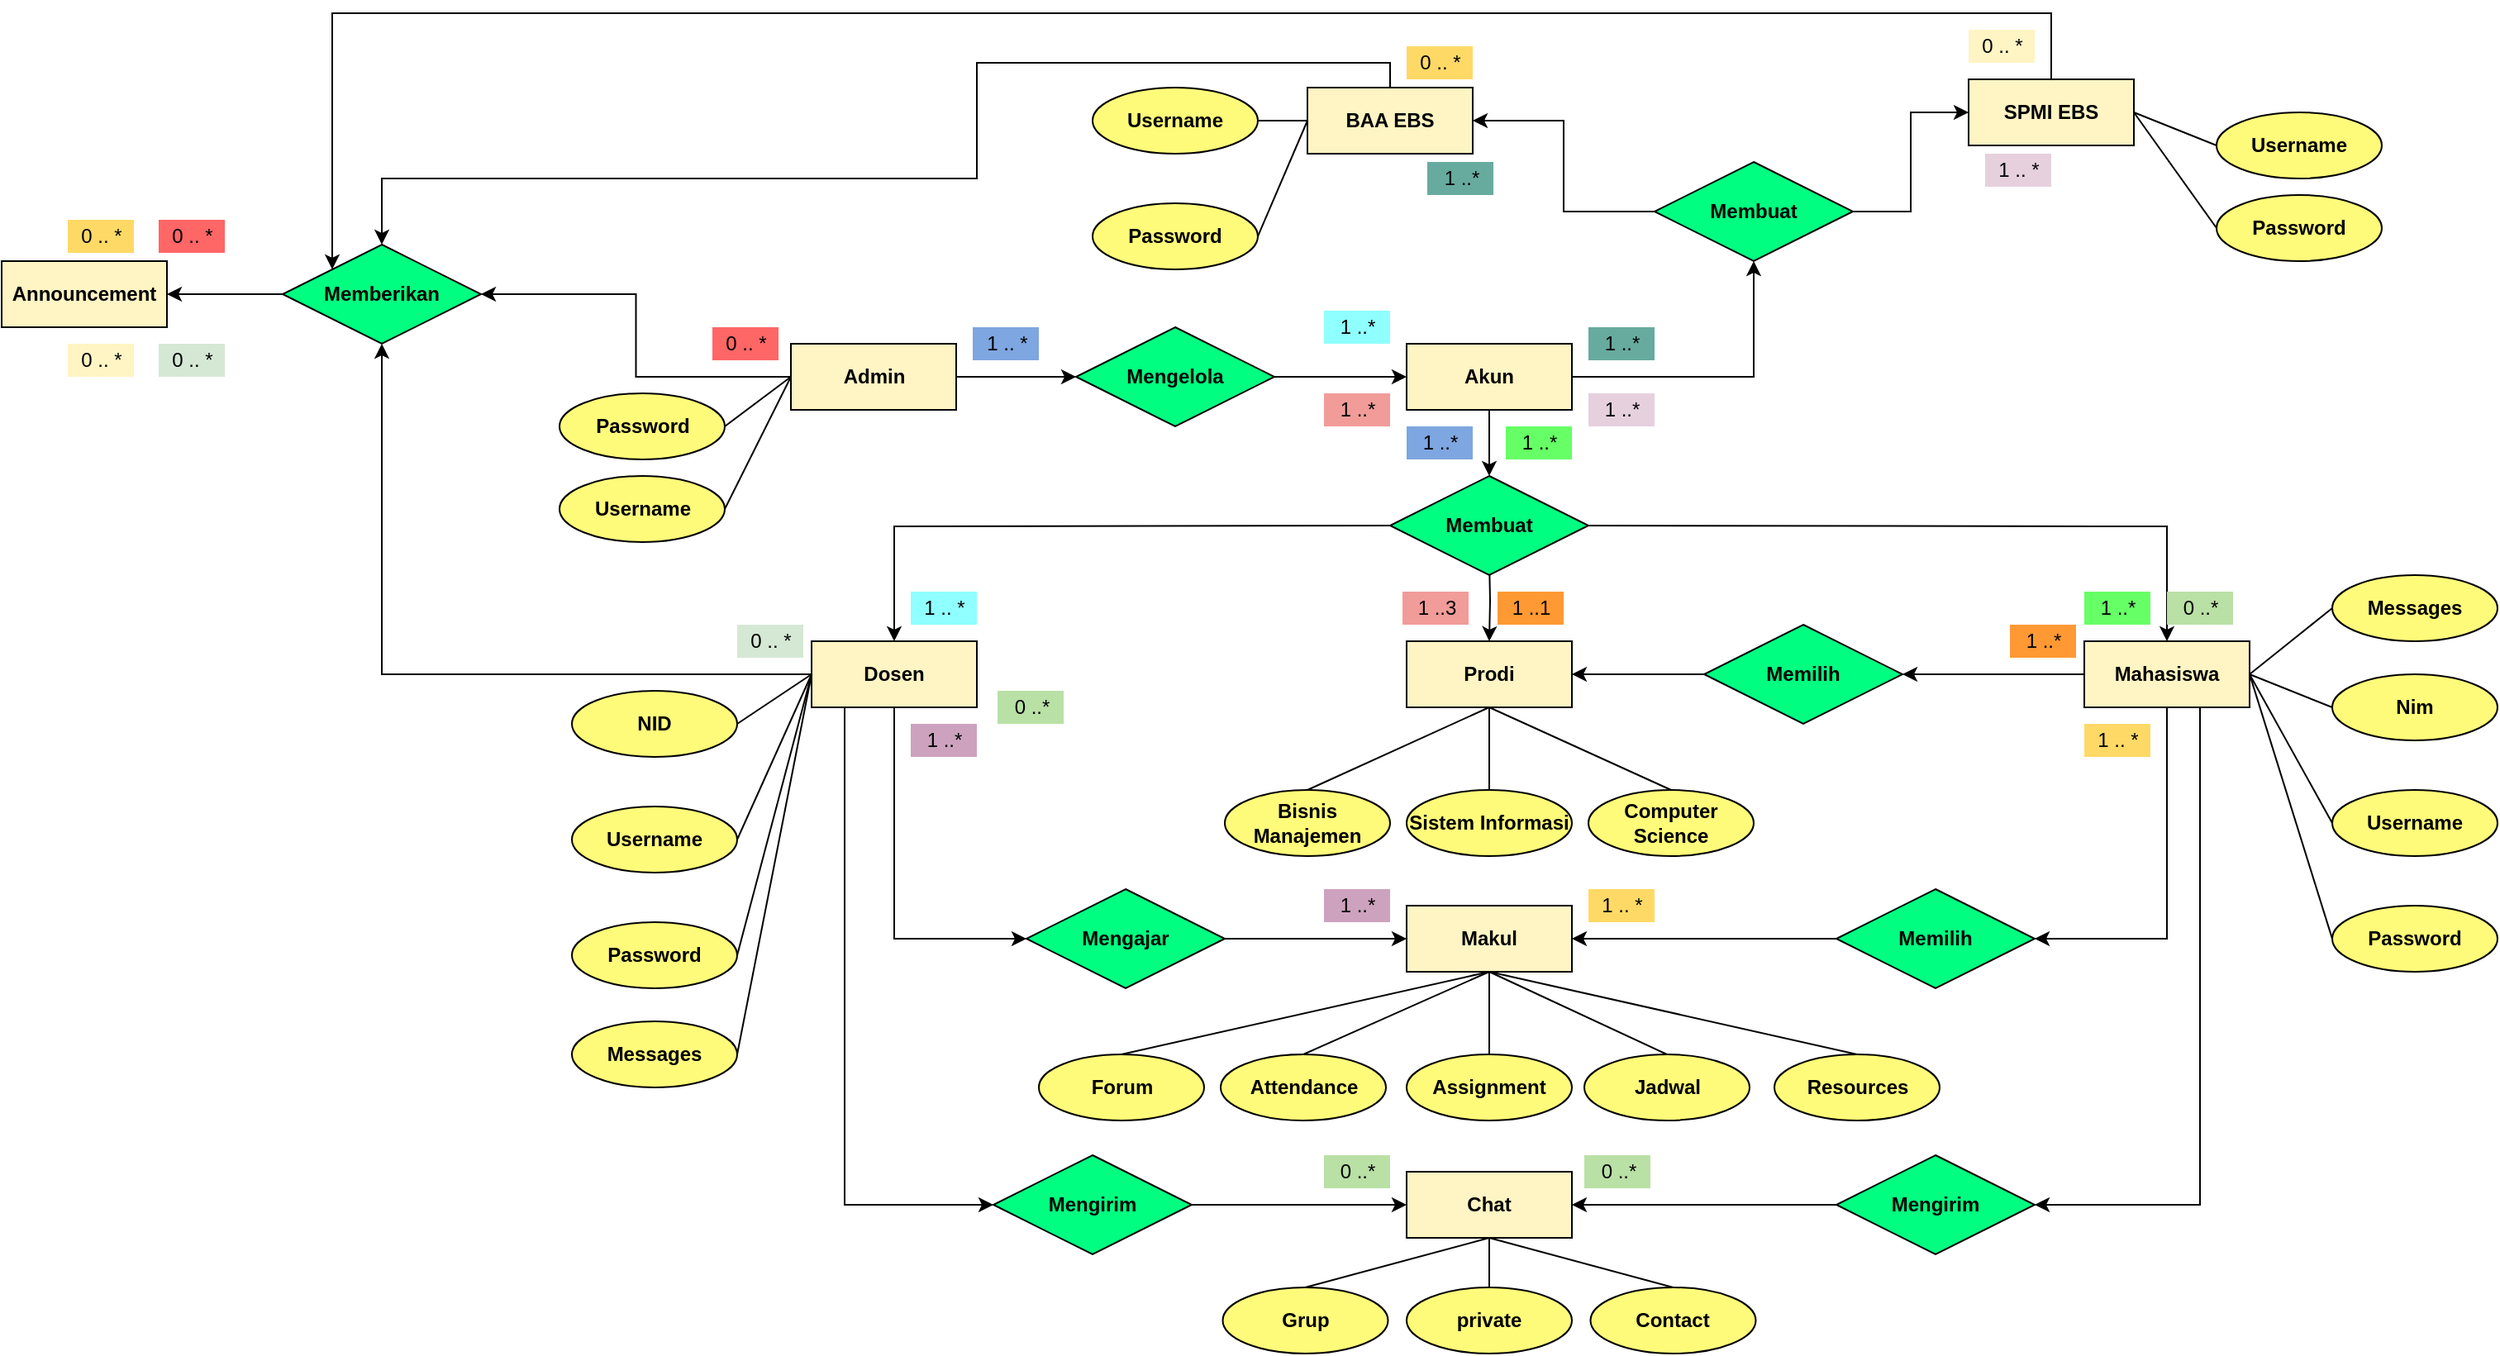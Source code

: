 <mxfile version="14.4.6" type="github">
  <diagram id="_UeT4WOGDypy5cC7ZMxa" name="Page-1">
    <mxGraphModel dx="2501" dy="1837" grid="1" gridSize="10" guides="1" tooltips="1" connect="1" arrows="1" fold="1" page="1" pageScale="1" pageWidth="850" pageHeight="1100" math="0" shadow="0">
      <root>
        <mxCell id="0" />
        <mxCell id="1" parent="0" />
        <mxCell id="3qCYc2ClhlNUeKQf3uaD-1" value="Bisnis Manajemen" style="ellipse;whiteSpace=wrap;html=1;align=center;fontStyle=1;fillColor=#FFFB7A;" parent="1" vertex="1">
          <mxGeometry x="180" y="260" width="100" height="40" as="geometry" />
        </mxCell>
        <mxCell id="3qCYc2ClhlNUeKQf3uaD-2" value="Sistem Informasi" style="ellipse;whiteSpace=wrap;html=1;align=center;fontStyle=1;fillColor=#FFFB7A;" parent="1" vertex="1">
          <mxGeometry x="290" y="260" width="100" height="40" as="geometry" />
        </mxCell>
        <mxCell id="3qCYc2ClhlNUeKQf3uaD-3" value="Computer Science" style="ellipse;whiteSpace=wrap;html=1;align=center;fontStyle=1;fillColor=#FFFB7A;" parent="1" vertex="1">
          <mxGeometry x="400" y="260" width="100" height="40" as="geometry" />
        </mxCell>
        <mxCell id="3qCYc2ClhlNUeKQf3uaD-4" value="Prodi" style="whiteSpace=wrap;html=1;align=center;fontStyle=1;fillColor=#FFF4C3;" parent="1" vertex="1">
          <mxGeometry x="290" y="170" width="100" height="40" as="geometry" />
        </mxCell>
        <mxCell id="3qCYc2ClhlNUeKQf3uaD-8" style="edgeStyle=orthogonalEdgeStyle;rounded=0;orthogonalLoop=1;jettySize=auto;html=1;fontStyle=1" parent="1" source="3qCYc2ClhlNUeKQf3uaD-5" target="3qCYc2ClhlNUeKQf3uaD-9" edge="1">
          <mxGeometry relative="1" as="geometry">
            <mxPoint x="60" y="360" as="targetPoint" />
            <Array as="points">
              <mxPoint x="-20" y="350" />
            </Array>
          </mxGeometry>
        </mxCell>
        <mxCell id="zyws-jxNzfLWqwZfDbNh-69" style="edgeStyle=orthogonalEdgeStyle;rounded=0;orthogonalLoop=1;jettySize=auto;html=1;" edge="1" parent="1" source="3qCYc2ClhlNUeKQf3uaD-5" target="zyws-jxNzfLWqwZfDbNh-68">
          <mxGeometry relative="1" as="geometry" />
        </mxCell>
        <mxCell id="3qCYc2ClhlNUeKQf3uaD-5" value="Dosen" style="whiteSpace=wrap;html=1;align=center;fontStyle=1;fillColor=#FFF4C3;" parent="1" vertex="1">
          <mxGeometry x="-70" y="170" width="100" height="40" as="geometry" />
        </mxCell>
        <mxCell id="3qCYc2ClhlNUeKQf3uaD-11" style="edgeStyle=orthogonalEdgeStyle;rounded=0;orthogonalLoop=1;jettySize=auto;html=1;entryX=1;entryY=0.5;entryDx=0;entryDy=0;fontStyle=1" parent="1" source="3qCYc2ClhlNUeKQf3uaD-12" target="3qCYc2ClhlNUeKQf3uaD-7" edge="1">
          <mxGeometry relative="1" as="geometry">
            <Array as="points" />
          </mxGeometry>
        </mxCell>
        <mxCell id="3qCYc2ClhlNUeKQf3uaD-29" style="edgeStyle=orthogonalEdgeStyle;rounded=0;orthogonalLoop=1;jettySize=auto;html=1;entryX=1;entryY=0.5;entryDx=0;entryDy=0;fontStyle=1" parent="1" source="3qCYc2ClhlNUeKQf3uaD-6" target="3qCYc2ClhlNUeKQf3uaD-30" edge="1">
          <mxGeometry relative="1" as="geometry">
            <mxPoint x="600" y="210" as="targetPoint" />
          </mxGeometry>
        </mxCell>
        <mxCell id="zyws-jxNzfLWqwZfDbNh-106" style="edgeStyle=orthogonalEdgeStyle;rounded=0;orthogonalLoop=1;jettySize=auto;html=1;entryX=1;entryY=0.5;entryDx=0;entryDy=0;" edge="1" parent="1" source="zyws-jxNzfLWqwZfDbNh-109" target="zyws-jxNzfLWqwZfDbNh-101">
          <mxGeometry relative="1" as="geometry">
            <Array as="points" />
          </mxGeometry>
        </mxCell>
        <mxCell id="3qCYc2ClhlNUeKQf3uaD-6" value="Mahasiswa" style="whiteSpace=wrap;html=1;align=center;fontStyle=1;fillColor=#FFF4C3;" parent="1" vertex="1">
          <mxGeometry x="700" y="170" width="100" height="40" as="geometry" />
        </mxCell>
        <mxCell id="3qCYc2ClhlNUeKQf3uaD-7" value="Makul" style="whiteSpace=wrap;html=1;align=center;fontStyle=1;fillColor=#FFF4C3;" parent="1" vertex="1">
          <mxGeometry x="290" y="330" width="100" height="40" as="geometry" />
        </mxCell>
        <mxCell id="3qCYc2ClhlNUeKQf3uaD-14" style="edgeStyle=orthogonalEdgeStyle;rounded=0;orthogonalLoop=1;jettySize=auto;html=1;fontStyle=1" parent="1" source="3qCYc2ClhlNUeKQf3uaD-9" target="3qCYc2ClhlNUeKQf3uaD-7" edge="1">
          <mxGeometry relative="1" as="geometry" />
        </mxCell>
        <mxCell id="3qCYc2ClhlNUeKQf3uaD-9" value="Mengajar" style="shape=rhombus;perimeter=rhombusPerimeter;whiteSpace=wrap;html=1;align=center;fontStyle=1;fillColor=#00FF80;" parent="1" vertex="1">
          <mxGeometry x="60" y="320" width="120" height="60" as="geometry" />
        </mxCell>
        <mxCell id="3qCYc2ClhlNUeKQf3uaD-12" value="Memilih" style="shape=rhombus;perimeter=rhombusPerimeter;whiteSpace=wrap;html=1;align=center;fontStyle=1;fillColor=#00FF80;" parent="1" vertex="1">
          <mxGeometry x="550" y="320" width="120" height="60" as="geometry" />
        </mxCell>
        <mxCell id="3qCYc2ClhlNUeKQf3uaD-13" style="edgeStyle=orthogonalEdgeStyle;rounded=0;orthogonalLoop=1;jettySize=auto;html=1;entryX=1;entryY=0.5;entryDx=0;entryDy=0;fontStyle=1" parent="1" source="3qCYc2ClhlNUeKQf3uaD-6" target="3qCYc2ClhlNUeKQf3uaD-12" edge="1">
          <mxGeometry relative="1" as="geometry">
            <mxPoint x="750" y="230" as="sourcePoint" />
            <mxPoint x="390" y="350" as="targetPoint" />
            <Array as="points">
              <mxPoint x="750" y="350" />
            </Array>
          </mxGeometry>
        </mxCell>
        <mxCell id="3qCYc2ClhlNUeKQf3uaD-16" value="Jadwal" style="ellipse;whiteSpace=wrap;html=1;align=center;fontStyle=1;fillColor=#FFFB7A;" parent="1" vertex="1">
          <mxGeometry x="397.5" y="420" width="100" height="40" as="geometry" />
        </mxCell>
        <mxCell id="3qCYc2ClhlNUeKQf3uaD-17" value="Attendance" style="ellipse;whiteSpace=wrap;html=1;align=center;fontStyle=1;fillColor=#FFFB7A;" parent="1" vertex="1">
          <mxGeometry x="177.5" y="420" width="100" height="40" as="geometry" />
        </mxCell>
        <mxCell id="3qCYc2ClhlNUeKQf3uaD-19" value="Assignment" style="ellipse;whiteSpace=wrap;html=1;align=center;fontStyle=1;fillColor=#FFFB7A;" parent="1" vertex="1">
          <mxGeometry x="290" y="420" width="100" height="40" as="geometry" />
        </mxCell>
        <mxCell id="3qCYc2ClhlNUeKQf3uaD-20" value="Forum" style="ellipse;whiteSpace=wrap;html=1;align=center;fontStyle=1;fillColor=#FFFB7A;" parent="1" vertex="1">
          <mxGeometry x="67.5" y="420" width="100" height="40" as="geometry" />
        </mxCell>
        <mxCell id="3qCYc2ClhlNUeKQf3uaD-22" value="" style="endArrow=none;html=1;rounded=0;entryX=0.5;entryY=0;entryDx=0;entryDy=0;exitX=0.5;exitY=1;exitDx=0;exitDy=0;fontStyle=1" parent="1" source="3qCYc2ClhlNUeKQf3uaD-7" target="3qCYc2ClhlNUeKQf3uaD-20" edge="1">
          <mxGeometry relative="1" as="geometry">
            <mxPoint x="330" y="330" as="sourcePoint" />
            <mxPoint x="490" y="330" as="targetPoint" />
          </mxGeometry>
        </mxCell>
        <mxCell id="3qCYc2ClhlNUeKQf3uaD-23" value="" style="endArrow=none;html=1;rounded=0;entryX=0.5;entryY=0;entryDx=0;entryDy=0;exitX=0.5;exitY=1;exitDx=0;exitDy=0;fontStyle=1" parent="1" source="3qCYc2ClhlNUeKQf3uaD-7" target="3qCYc2ClhlNUeKQf3uaD-17" edge="1">
          <mxGeometry relative="1" as="geometry">
            <mxPoint x="330" y="330" as="sourcePoint" />
            <mxPoint x="490" y="330" as="targetPoint" />
          </mxGeometry>
        </mxCell>
        <mxCell id="3qCYc2ClhlNUeKQf3uaD-24" value="" style="endArrow=none;html=1;rounded=0;entryX=0.5;entryY=0;entryDx=0;entryDy=0;exitX=0.5;exitY=1;exitDx=0;exitDy=0;fontStyle=1" parent="1" source="3qCYc2ClhlNUeKQf3uaD-7" target="3qCYc2ClhlNUeKQf3uaD-19" edge="1">
          <mxGeometry relative="1" as="geometry">
            <mxPoint x="330" y="330" as="sourcePoint" />
            <mxPoint x="490" y="330" as="targetPoint" />
          </mxGeometry>
        </mxCell>
        <mxCell id="3qCYc2ClhlNUeKQf3uaD-25" value="" style="endArrow=none;html=1;rounded=0;entryX=0.5;entryY=0;entryDx=0;entryDy=0;exitX=0.5;exitY=1;exitDx=0;exitDy=0;fontStyle=1" parent="1" source="3qCYc2ClhlNUeKQf3uaD-7" target="3qCYc2ClhlNUeKQf3uaD-16" edge="1">
          <mxGeometry relative="1" as="geometry">
            <mxPoint x="330" y="330" as="sourcePoint" />
            <mxPoint x="490" y="330" as="targetPoint" />
          </mxGeometry>
        </mxCell>
        <mxCell id="3qCYc2ClhlNUeKQf3uaD-26" value="" style="endArrow=none;html=1;rounded=0;exitX=0.5;exitY=1;exitDx=0;exitDy=0;entryX=0.5;entryY=0;entryDx=0;entryDy=0;fontStyle=1" parent="1" source="3qCYc2ClhlNUeKQf3uaD-4" target="3qCYc2ClhlNUeKQf3uaD-1" edge="1">
          <mxGeometry relative="1" as="geometry">
            <mxPoint x="330" y="360" as="sourcePoint" />
            <mxPoint x="230" y="290" as="targetPoint" />
          </mxGeometry>
        </mxCell>
        <mxCell id="3qCYc2ClhlNUeKQf3uaD-27" value="" style="endArrow=none;html=1;rounded=0;fontStyle=1" parent="1" source="3qCYc2ClhlNUeKQf3uaD-4" edge="1">
          <mxGeometry relative="1" as="geometry">
            <mxPoint x="340" y="260" as="sourcePoint" />
            <mxPoint x="340" y="260" as="targetPoint" />
          </mxGeometry>
        </mxCell>
        <mxCell id="3qCYc2ClhlNUeKQf3uaD-28" value="" style="endArrow=none;html=1;rounded=0;entryX=0.5;entryY=1;entryDx=0;entryDy=0;exitX=0.5;exitY=0;exitDx=0;exitDy=0;fontStyle=1" parent="1" source="3qCYc2ClhlNUeKQf3uaD-3" target="3qCYc2ClhlNUeKQf3uaD-4" edge="1">
          <mxGeometry relative="1" as="geometry">
            <mxPoint x="450" y="290" as="sourcePoint" />
            <mxPoint x="490" y="360" as="targetPoint" />
          </mxGeometry>
        </mxCell>
        <mxCell id="3qCYc2ClhlNUeKQf3uaD-31" style="edgeStyle=orthogonalEdgeStyle;rounded=0;orthogonalLoop=1;jettySize=auto;html=1;entryX=1;entryY=0.5;entryDx=0;entryDy=0;fontStyle=1" parent="1" source="3qCYc2ClhlNUeKQf3uaD-30" target="3qCYc2ClhlNUeKQf3uaD-4" edge="1">
          <mxGeometry relative="1" as="geometry" />
        </mxCell>
        <mxCell id="3qCYc2ClhlNUeKQf3uaD-30" value="Memilih" style="shape=rhombus;perimeter=rhombusPerimeter;whiteSpace=wrap;html=1;align=center;fontStyle=1;fillColor=#00FF80;" parent="1" vertex="1">
          <mxGeometry x="470" y="160" width="120" height="60" as="geometry" />
        </mxCell>
        <mxCell id="3qCYc2ClhlNUeKQf3uaD-36" value="Password" style="ellipse;whiteSpace=wrap;html=1;align=center;fontStyle=1;fillColor=#FFFB7A;" parent="1" vertex="1">
          <mxGeometry x="850" y="330" width="100" height="40" as="geometry" />
        </mxCell>
        <mxCell id="3qCYc2ClhlNUeKQf3uaD-37" value="Username" style="ellipse;whiteSpace=wrap;html=1;align=center;fontStyle=1;fillColor=#FFFB7A;" parent="1" vertex="1">
          <mxGeometry x="850" y="260" width="100" height="40" as="geometry" />
        </mxCell>
        <mxCell id="3qCYc2ClhlNUeKQf3uaD-38" value="Nim" style="ellipse;whiteSpace=wrap;html=1;align=center;fontStyle=1;fillColor=#FFFB7A;" parent="1" vertex="1">
          <mxGeometry x="850" y="190" width="100" height="40" as="geometry" />
        </mxCell>
        <mxCell id="3qCYc2ClhlNUeKQf3uaD-39" value="Password" style="ellipse;whiteSpace=wrap;html=1;align=center;fontStyle=1;fillColor=#FFFB7A;" parent="1" vertex="1">
          <mxGeometry x="-215" y="340" width="100" height="40" as="geometry" />
        </mxCell>
        <mxCell id="3qCYc2ClhlNUeKQf3uaD-40" value="Username" style="ellipse;whiteSpace=wrap;html=1;align=center;fontStyle=1;fillColor=#FFFB7A;" parent="1" vertex="1">
          <mxGeometry x="-215" y="270" width="100" height="40" as="geometry" />
        </mxCell>
        <mxCell id="3qCYc2ClhlNUeKQf3uaD-41" value="NID" style="ellipse;whiteSpace=wrap;html=1;align=center;fontStyle=1;fillColor=#FFFB7A;" parent="1" vertex="1">
          <mxGeometry x="-215" y="200" width="100" height="40" as="geometry" />
        </mxCell>
        <mxCell id="3qCYc2ClhlNUeKQf3uaD-43" style="edgeStyle=orthogonalEdgeStyle;rounded=0;orthogonalLoop=1;jettySize=auto;html=1;entryX=0.5;entryY=0;entryDx=0;entryDy=0;fontStyle=1" parent="1" target="3qCYc2ClhlNUeKQf3uaD-5" edge="1">
          <mxGeometry relative="1" as="geometry">
            <mxPoint x="290" y="100" as="sourcePoint" />
          </mxGeometry>
        </mxCell>
        <mxCell id="3qCYc2ClhlNUeKQf3uaD-44" style="edgeStyle=orthogonalEdgeStyle;rounded=0;orthogonalLoop=1;jettySize=auto;html=1;entryX=0.5;entryY=0;entryDx=0;entryDy=0;fontStyle=1" parent="1" target="3qCYc2ClhlNUeKQf3uaD-6" edge="1">
          <mxGeometry relative="1" as="geometry">
            <mxPoint x="390" y="100" as="sourcePoint" />
          </mxGeometry>
        </mxCell>
        <mxCell id="3qCYc2ClhlNUeKQf3uaD-45" style="edgeStyle=orthogonalEdgeStyle;rounded=0;orthogonalLoop=1;jettySize=auto;html=1;entryX=0.5;entryY=0;entryDx=0;entryDy=0;fontStyle=1" parent="1" target="3qCYc2ClhlNUeKQf3uaD-4" edge="1">
          <mxGeometry relative="1" as="geometry">
            <mxPoint x="340" y="120" as="sourcePoint" />
          </mxGeometry>
        </mxCell>
        <mxCell id="3qCYc2ClhlNUeKQf3uaD-46" value="Membuat" style="shape=rhombus;perimeter=rhombusPerimeter;whiteSpace=wrap;html=1;align=center;fontStyle=1;fillColor=#00FF80;" parent="1" vertex="1">
          <mxGeometry x="280" y="70" width="120" height="60" as="geometry" />
        </mxCell>
        <mxCell id="3qCYc2ClhlNUeKQf3uaD-48" value="" style="endArrow=none;html=1;rounded=0;exitX=1;exitY=0.5;exitDx=0;exitDy=0;entryX=0;entryY=0.5;entryDx=0;entryDy=0;fontStyle=1" parent="1" source="3qCYc2ClhlNUeKQf3uaD-41" target="3qCYc2ClhlNUeKQf3uaD-5" edge="1">
          <mxGeometry relative="1" as="geometry">
            <mxPoint x="330" y="220" as="sourcePoint" />
            <mxPoint x="490" y="220" as="targetPoint" />
          </mxGeometry>
        </mxCell>
        <mxCell id="3qCYc2ClhlNUeKQf3uaD-49" value="" style="endArrow=none;html=1;rounded=0;entryX=1;entryY=0.5;entryDx=0;entryDy=0;exitX=0;exitY=0.5;exitDx=0;exitDy=0;fontStyle=1" parent="1" source="3qCYc2ClhlNUeKQf3uaD-5" target="3qCYc2ClhlNUeKQf3uaD-40" edge="1">
          <mxGeometry relative="1" as="geometry">
            <mxPoint x="330" y="220" as="sourcePoint" />
            <mxPoint x="490" y="220" as="targetPoint" />
          </mxGeometry>
        </mxCell>
        <mxCell id="3qCYc2ClhlNUeKQf3uaD-50" value="" style="endArrow=none;html=1;rounded=0;entryX=1;entryY=0.5;entryDx=0;entryDy=0;exitX=0;exitY=0.5;exitDx=0;exitDy=0;fontStyle=1" parent="1" source="3qCYc2ClhlNUeKQf3uaD-5" target="3qCYc2ClhlNUeKQf3uaD-39" edge="1">
          <mxGeometry relative="1" as="geometry">
            <mxPoint x="-60" y="200" as="sourcePoint" />
            <mxPoint x="-100" y="200" as="targetPoint" />
          </mxGeometry>
        </mxCell>
        <mxCell id="3qCYc2ClhlNUeKQf3uaD-51" value="" style="endArrow=none;html=1;rounded=0;entryX=0;entryY=0.5;entryDx=0;entryDy=0;exitX=1;exitY=0.5;exitDx=0;exitDy=0;fontStyle=1" parent="1" source="3qCYc2ClhlNUeKQf3uaD-6" target="3qCYc2ClhlNUeKQf3uaD-37" edge="1">
          <mxGeometry relative="1" as="geometry">
            <mxPoint x="-50" y="210" as="sourcePoint" />
            <mxPoint x="-90" y="210" as="targetPoint" />
          </mxGeometry>
        </mxCell>
        <mxCell id="3qCYc2ClhlNUeKQf3uaD-52" value="" style="endArrow=none;html=1;rounded=0;entryX=0;entryY=0.5;entryDx=0;entryDy=0;exitX=1;exitY=0.5;exitDx=0;exitDy=0;fontStyle=1" parent="1" source="3qCYc2ClhlNUeKQf3uaD-6" target="3qCYc2ClhlNUeKQf3uaD-36" edge="1">
          <mxGeometry relative="1" as="geometry">
            <mxPoint x="790" y="190" as="sourcePoint" />
            <mxPoint x="850" y="200" as="targetPoint" />
          </mxGeometry>
        </mxCell>
        <mxCell id="3qCYc2ClhlNUeKQf3uaD-53" value="" style="endArrow=none;html=1;rounded=0;entryX=0;entryY=0.5;entryDx=0;entryDy=0;exitX=1;exitY=0.5;exitDx=0;exitDy=0;fontStyle=1" parent="1" source="3qCYc2ClhlNUeKQf3uaD-6" target="3qCYc2ClhlNUeKQf3uaD-38" edge="1">
          <mxGeometry relative="1" as="geometry">
            <mxPoint x="820" y="210" as="sourcePoint" />
            <mxPoint x="860" y="210" as="targetPoint" />
          </mxGeometry>
        </mxCell>
        <mxCell id="zyws-jxNzfLWqwZfDbNh-4" style="edgeStyle=orthogonalEdgeStyle;rounded=0;orthogonalLoop=1;jettySize=auto;html=1;entryX=0.5;entryY=0;entryDx=0;entryDy=0;" edge="1" parent="1" source="3qCYc2ClhlNUeKQf3uaD-54">
          <mxGeometry relative="1" as="geometry">
            <mxPoint x="340" y="70" as="targetPoint" />
          </mxGeometry>
        </mxCell>
        <mxCell id="zyws-jxNzfLWqwZfDbNh-59" style="edgeStyle=orthogonalEdgeStyle;rounded=0;orthogonalLoop=1;jettySize=auto;html=1;entryX=0.5;entryY=1;entryDx=0;entryDy=0;" edge="1" parent="1" source="3qCYc2ClhlNUeKQf3uaD-54" target="zyws-jxNzfLWqwZfDbNh-49">
          <mxGeometry relative="1" as="geometry" />
        </mxCell>
        <mxCell id="3qCYc2ClhlNUeKQf3uaD-54" value="Akun" style="whiteSpace=wrap;html=1;align=center;fontStyle=1;fillColor=#FFF4C3;" parent="1" vertex="1">
          <mxGeometry x="290" y="-10" width="100" height="40" as="geometry" />
        </mxCell>
        <mxCell id="zyws-jxNzfLWqwZfDbNh-1" style="edgeStyle=orthogonalEdgeStyle;rounded=0;orthogonalLoop=1;jettySize=auto;html=1;fontStyle=1;entryX=0;entryY=0.5;entryDx=0;entryDy=0;" edge="1" parent="1" source="3qCYc2ClhlNUeKQf3uaD-55" target="zyws-jxNzfLWqwZfDbNh-2">
          <mxGeometry relative="1" as="geometry">
            <mxPoint x="55" y="10" as="targetPoint" />
          </mxGeometry>
        </mxCell>
        <mxCell id="zyws-jxNzfLWqwZfDbNh-70" style="edgeStyle=orthogonalEdgeStyle;rounded=0;orthogonalLoop=1;jettySize=auto;html=1;entryX=1;entryY=0.5;entryDx=0;entryDy=0;" edge="1" parent="1" source="3qCYc2ClhlNUeKQf3uaD-55" target="zyws-jxNzfLWqwZfDbNh-68">
          <mxGeometry relative="1" as="geometry" />
        </mxCell>
        <mxCell id="3qCYc2ClhlNUeKQf3uaD-55" value="Admin" style="whiteSpace=wrap;html=1;align=center;fontStyle=1;fillColor=#FFF4C3;" parent="1" vertex="1">
          <mxGeometry x="-82.5" y="-10" width="100" height="40" as="geometry" />
        </mxCell>
        <mxCell id="zyws-jxNzfLWqwZfDbNh-60" style="edgeStyle=orthogonalEdgeStyle;rounded=0;orthogonalLoop=1;jettySize=auto;html=1;entryX=0;entryY=0.5;entryDx=0;entryDy=0;" edge="1" parent="1" source="zyws-jxNzfLWqwZfDbNh-2" target="3qCYc2ClhlNUeKQf3uaD-54">
          <mxGeometry relative="1" as="geometry" />
        </mxCell>
        <mxCell id="zyws-jxNzfLWqwZfDbNh-2" value="Mengelola" style="shape=rhombus;perimeter=rhombusPerimeter;whiteSpace=wrap;html=1;align=center;fontStyle=1;fillColor=#00FF80;" vertex="1" parent="1">
          <mxGeometry x="90" y="-20" width="120" height="60" as="geometry" />
        </mxCell>
        <mxCell id="zyws-jxNzfLWqwZfDbNh-5" value="1 ..*" style="text;html=1;align=center;verticalAlign=middle;resizable=0;points=[];autosize=1;fillColor=#7EA6E0;" vertex="1" parent="1">
          <mxGeometry x="290" y="40" width="40" height="20" as="geometry" />
        </mxCell>
        <mxCell id="zyws-jxNzfLWqwZfDbNh-6" value="1 .. *" style="text;html=1;align=center;verticalAlign=middle;resizable=0;points=[];autosize=1;fillColor=#7EA6E0;" vertex="1" parent="1">
          <mxGeometry x="27.5" y="-20" width="40" height="20" as="geometry" />
        </mxCell>
        <mxCell id="zyws-jxNzfLWqwZfDbNh-7" value="1 .. *" style="text;html=1;align=center;verticalAlign=middle;resizable=0;points=[];autosize=1;fillColor=#8FFFFF;" vertex="1" parent="1">
          <mxGeometry x="-10" y="140" width="40" height="20" as="geometry" />
        </mxCell>
        <mxCell id="zyws-jxNzfLWqwZfDbNh-8" value="1 ..*" style="text;html=1;align=center;verticalAlign=middle;resizable=0;points=[];autosize=1;fillColor=#8FFFFF;" vertex="1" parent="1">
          <mxGeometry x="240" y="-30" width="40" height="20" as="geometry" />
        </mxCell>
        <mxCell id="zyws-jxNzfLWqwZfDbNh-9" value="1 ..*" style="text;html=1;align=center;verticalAlign=middle;resizable=0;points=[];autosize=1;fillColor=#66FF66;" vertex="1" parent="1">
          <mxGeometry x="700" y="140" width="40" height="20" as="geometry" />
        </mxCell>
        <mxCell id="zyws-jxNzfLWqwZfDbNh-10" value="1 ..*" style="text;html=1;align=center;verticalAlign=middle;resizable=0;points=[];autosize=1;fillColor=#66FF66;" vertex="1" parent="1">
          <mxGeometry x="350" y="40" width="40" height="20" as="geometry" />
        </mxCell>
        <mxCell id="zyws-jxNzfLWqwZfDbNh-11" value="1 .. *" style="text;html=1;align=center;verticalAlign=middle;resizable=0;points=[];autosize=1;fillColor=#FFD966;" vertex="1" parent="1">
          <mxGeometry x="400" y="320" width="40" height="20" as="geometry" />
        </mxCell>
        <mxCell id="zyws-jxNzfLWqwZfDbNh-12" value="1 .. *" style="text;html=1;align=center;verticalAlign=middle;resizable=0;points=[];autosize=1;fillColor=#FFD966;" vertex="1" parent="1">
          <mxGeometry x="700" y="220" width="40" height="20" as="geometry" />
        </mxCell>
        <mxCell id="zyws-jxNzfLWqwZfDbNh-13" value="1 ..1" style="text;html=1;align=center;verticalAlign=middle;resizable=0;points=[];autosize=1;fillColor=#FF9933;" vertex="1" parent="1">
          <mxGeometry x="345" y="140" width="40" height="20" as="geometry" />
        </mxCell>
        <mxCell id="zyws-jxNzfLWqwZfDbNh-14" value="1 ..*" style="text;html=1;align=center;verticalAlign=middle;resizable=0;points=[];autosize=1;fillColor=#FF9933;" vertex="1" parent="1">
          <mxGeometry x="655" y="160" width="40" height="20" as="geometry" />
        </mxCell>
        <mxCell id="zyws-jxNzfLWqwZfDbNh-15" value="1 ..*" style="text;html=1;align=center;verticalAlign=middle;resizable=0;points=[];autosize=1;fillColor=#CDA2BE;" vertex="1" parent="1">
          <mxGeometry x="240" y="320" width="40" height="20" as="geometry" />
        </mxCell>
        <mxCell id="zyws-jxNzfLWqwZfDbNh-16" value="1 ..*" style="text;html=1;align=center;verticalAlign=middle;resizable=0;points=[];autosize=1;fillColor=#CDA2BE;" vertex="1" parent="1">
          <mxGeometry x="-10" y="220" width="40" height="20" as="geometry" />
        </mxCell>
        <mxCell id="zyws-jxNzfLWqwZfDbNh-20" value="Username" style="ellipse;whiteSpace=wrap;html=1;align=center;fillColor=#FFFB7A;fontStyle=1" vertex="1" parent="1">
          <mxGeometry x="-222.5" y="70" width="100" height="40" as="geometry" />
        </mxCell>
        <mxCell id="zyws-jxNzfLWqwZfDbNh-21" value="Password" style="ellipse;whiteSpace=wrap;html=1;align=center;fillColor=#FFFB7A;fontStyle=1" vertex="1" parent="1">
          <mxGeometry x="-222.5" y="20" width="100" height="40" as="geometry" />
        </mxCell>
        <mxCell id="zyws-jxNzfLWqwZfDbNh-22" value="" style="endArrow=none;html=1;rounded=0;exitX=1;exitY=0.5;exitDx=0;exitDy=0;entryX=0;entryY=0.5;entryDx=0;entryDy=0;" edge="1" parent="1" source="zyws-jxNzfLWqwZfDbNh-20" target="3qCYc2ClhlNUeKQf3uaD-55">
          <mxGeometry relative="1" as="geometry">
            <mxPoint x="47.5" y="250" as="sourcePoint" />
            <mxPoint x="207.5" y="250" as="targetPoint" />
          </mxGeometry>
        </mxCell>
        <mxCell id="zyws-jxNzfLWqwZfDbNh-23" value="" style="endArrow=none;html=1;rounded=0;entryX=0;entryY=0.5;entryDx=0;entryDy=0;exitX=1;exitY=0.5;exitDx=0;exitDy=0;" edge="1" parent="1" source="zyws-jxNzfLWqwZfDbNh-21" target="3qCYc2ClhlNUeKQf3uaD-55">
          <mxGeometry relative="1" as="geometry">
            <mxPoint x="47.5" y="250" as="sourcePoint" />
            <mxPoint x="207.5" y="250" as="targetPoint" />
          </mxGeometry>
        </mxCell>
        <mxCell id="zyws-jxNzfLWqwZfDbNh-24" value="Resources" style="ellipse;whiteSpace=wrap;html=1;align=center;fontStyle=1;fillColor=#FFFB7A;" vertex="1" parent="1">
          <mxGeometry x="512.5" y="420" width="100" height="40" as="geometry" />
        </mxCell>
        <mxCell id="zyws-jxNzfLWqwZfDbNh-25" value="" style="endArrow=none;html=1;rounded=0;exitX=0.5;exitY=1;exitDx=0;exitDy=0;entryX=0.5;entryY=0;entryDx=0;entryDy=0;" edge="1" parent="1" source="3qCYc2ClhlNUeKQf3uaD-7" target="zyws-jxNzfLWqwZfDbNh-24">
          <mxGeometry relative="1" as="geometry">
            <mxPoint x="390" y="220" as="sourcePoint" />
            <mxPoint x="550" y="220" as="targetPoint" />
          </mxGeometry>
        </mxCell>
        <mxCell id="zyws-jxNzfLWqwZfDbNh-71" style="edgeStyle=orthogonalEdgeStyle;rounded=0;orthogonalLoop=1;jettySize=auto;html=1;entryX=0;entryY=0;entryDx=0;entryDy=0;" edge="1" parent="1" source="zyws-jxNzfLWqwZfDbNh-26" target="zyws-jxNzfLWqwZfDbNh-68">
          <mxGeometry relative="1" as="geometry">
            <Array as="points">
              <mxPoint x="680" y="-210" />
              <mxPoint x="-360" y="-210" />
            </Array>
          </mxGeometry>
        </mxCell>
        <mxCell id="zyws-jxNzfLWqwZfDbNh-26" value="SPMI EBS" style="whiteSpace=wrap;html=1;align=center;fontStyle=1;fillColor=#FFF4C3;" vertex="1" parent="1">
          <mxGeometry x="630" y="-170" width="100" height="40" as="geometry" />
        </mxCell>
        <mxCell id="zyws-jxNzfLWqwZfDbNh-64" style="edgeStyle=orthogonalEdgeStyle;rounded=0;orthogonalLoop=1;jettySize=auto;html=1;" edge="1" parent="1" source="zyws-jxNzfLWqwZfDbNh-28" target="zyws-jxNzfLWqwZfDbNh-68">
          <mxGeometry relative="1" as="geometry">
            <mxPoint x="-180" y="-110" as="targetPoint" />
            <Array as="points">
              <mxPoint x="280" y="-180" />
              <mxPoint x="30" y="-180" />
              <mxPoint x="30" y="-110" />
              <mxPoint x="-330" y="-110" />
            </Array>
          </mxGeometry>
        </mxCell>
        <mxCell id="zyws-jxNzfLWqwZfDbNh-28" value="BAA EBS" style="whiteSpace=wrap;html=1;align=center;fontStyle=1;fillColor=#FFF4C3;" vertex="1" parent="1">
          <mxGeometry x="230" y="-165" width="100" height="40" as="geometry" />
        </mxCell>
        <mxCell id="zyws-jxNzfLWqwZfDbNh-33" value="Username" style="ellipse;whiteSpace=wrap;html=1;align=center;fillColor=#FFFB7A;fontStyle=1" vertex="1" parent="1">
          <mxGeometry x="780" y="-150" width="100" height="40" as="geometry" />
        </mxCell>
        <mxCell id="zyws-jxNzfLWqwZfDbNh-34" value="Password" style="ellipse;whiteSpace=wrap;html=1;align=center;fillColor=#FFFB7A;fontStyle=1" vertex="1" parent="1">
          <mxGeometry x="780" y="-100" width="100" height="40" as="geometry" />
        </mxCell>
        <mxCell id="zyws-jxNzfLWqwZfDbNh-35" value="" style="endArrow=none;html=1;rounded=0;exitX=0;exitY=0.5;exitDx=0;exitDy=0;entryX=1;entryY=0.5;entryDx=0;entryDy=0;fontStyle=1" edge="1" parent="1" source="zyws-jxNzfLWqwZfDbNh-33" target="zyws-jxNzfLWqwZfDbNh-26">
          <mxGeometry relative="1" as="geometry">
            <mxPoint x="1022.5" y="90" as="sourcePoint" />
            <mxPoint x="882.5" y="-150" as="targetPoint" />
          </mxGeometry>
        </mxCell>
        <mxCell id="zyws-jxNzfLWqwZfDbNh-36" value="" style="endArrow=none;html=1;rounded=0;entryX=1;entryY=0.5;entryDx=0;entryDy=0;exitX=0;exitY=0.5;exitDx=0;exitDy=0;fontStyle=1" edge="1" parent="1" source="zyws-jxNzfLWqwZfDbNh-34" target="zyws-jxNzfLWqwZfDbNh-26">
          <mxGeometry relative="1" as="geometry">
            <mxPoint x="1022.5" y="90" as="sourcePoint" />
            <mxPoint x="882.5" y="-150" as="targetPoint" />
          </mxGeometry>
        </mxCell>
        <mxCell id="zyws-jxNzfLWqwZfDbNh-42" value="1 ..3" style="text;html=1;align=center;verticalAlign=middle;resizable=0;points=[];autosize=1;fillColor=#F19C99;" vertex="1" parent="1">
          <mxGeometry x="287.5" y="140" width="40" height="20" as="geometry" />
        </mxCell>
        <mxCell id="zyws-jxNzfLWqwZfDbNh-43" value="1 ..*" style="text;html=1;align=center;verticalAlign=middle;resizable=0;points=[];autosize=1;fillColor=#F19C99;" vertex="1" parent="1">
          <mxGeometry x="240" y="20" width="40" height="20" as="geometry" />
        </mxCell>
        <mxCell id="zyws-jxNzfLWqwZfDbNh-45" value="Username" style="ellipse;whiteSpace=wrap;html=1;align=center;fillColor=#FFFB7A;fontStyle=1" vertex="1" parent="1">
          <mxGeometry x="100" y="-165" width="100" height="40" as="geometry" />
        </mxCell>
        <mxCell id="zyws-jxNzfLWqwZfDbNh-46" value="Password" style="ellipse;whiteSpace=wrap;html=1;align=center;fillColor=#FFFB7A;fontStyle=1" vertex="1" parent="1">
          <mxGeometry x="100" y="-95" width="100" height="40" as="geometry" />
        </mxCell>
        <mxCell id="zyws-jxNzfLWqwZfDbNh-47" value="" style="endArrow=none;html=1;rounded=0;entryX=0;entryY=0.5;entryDx=0;entryDy=0;exitX=1;exitY=0.5;exitDx=0;exitDy=0;fontStyle=1" edge="1" parent="1" target="zyws-jxNzfLWqwZfDbNh-28" source="zyws-jxNzfLWqwZfDbNh-45">
          <mxGeometry relative="1" as="geometry">
            <mxPoint x="30" y="-140" as="sourcePoint" />
            <mxPoint x="80" y="-161.18" as="targetPoint" />
          </mxGeometry>
        </mxCell>
        <mxCell id="zyws-jxNzfLWqwZfDbNh-48" value="" style="endArrow=none;html=1;rounded=0;entryX=1;entryY=0.5;entryDx=0;entryDy=0;exitX=0;exitY=0.5;exitDx=0;exitDy=0;fontStyle=1" edge="1" parent="1" target="zyws-jxNzfLWqwZfDbNh-46" source="zyws-jxNzfLWqwZfDbNh-28">
          <mxGeometry relative="1" as="geometry">
            <mxPoint x="30" y="-140" as="sourcePoint" />
            <mxPoint x="-280" y="-40" as="targetPoint" />
          </mxGeometry>
        </mxCell>
        <mxCell id="zyws-jxNzfLWqwZfDbNh-50" style="edgeStyle=orthogonalEdgeStyle;rounded=0;orthogonalLoop=1;jettySize=auto;html=1;entryX=0;entryY=0.5;entryDx=0;entryDy=0;fontStyle=1" edge="1" parent="1" source="zyws-jxNzfLWqwZfDbNh-49" target="zyws-jxNzfLWqwZfDbNh-26">
          <mxGeometry relative="1" as="geometry" />
        </mxCell>
        <mxCell id="zyws-jxNzfLWqwZfDbNh-51" style="edgeStyle=orthogonalEdgeStyle;rounded=0;orthogonalLoop=1;jettySize=auto;html=1;entryX=1;entryY=0.5;entryDx=0;entryDy=0;fontStyle=1" edge="1" parent="1" source="zyws-jxNzfLWqwZfDbNh-49" target="zyws-jxNzfLWqwZfDbNh-28">
          <mxGeometry relative="1" as="geometry" />
        </mxCell>
        <mxCell id="zyws-jxNzfLWqwZfDbNh-49" value="Membuat" style="shape=rhombus;perimeter=rhombusPerimeter;whiteSpace=wrap;html=1;align=center;fillColor=#00FF80;fontStyle=1" vertex="1" parent="1">
          <mxGeometry x="440" y="-120" width="120" height="60" as="geometry" />
        </mxCell>
        <mxCell id="zyws-jxNzfLWqwZfDbNh-54" value="1 ..*" style="text;html=1;align=center;verticalAlign=middle;resizable=0;points=[];autosize=1;fillColor=#67AB9F;" vertex="1" parent="1">
          <mxGeometry x="302.5" y="-120" width="40" height="20" as="geometry" />
        </mxCell>
        <mxCell id="zyws-jxNzfLWqwZfDbNh-55" value="1 ..*" style="text;html=1;align=center;verticalAlign=middle;resizable=0;points=[];autosize=1;fillColor=#67AB9F;" vertex="1" parent="1">
          <mxGeometry x="400" y="-20" width="40" height="20" as="geometry" />
        </mxCell>
        <mxCell id="zyws-jxNzfLWqwZfDbNh-56" value="1 .. *" style="text;html=1;align=center;verticalAlign=middle;resizable=0;points=[];autosize=1;fillColor=#E6D0DE;" vertex="1" parent="1">
          <mxGeometry x="640" y="-125" width="40" height="20" as="geometry" />
        </mxCell>
        <mxCell id="zyws-jxNzfLWqwZfDbNh-57" value="1 ..*" style="text;html=1;align=center;verticalAlign=middle;resizable=0;points=[];autosize=1;fillColor=#E6D0DE;" vertex="1" parent="1">
          <mxGeometry x="400" y="20" width="40" height="20" as="geometry" />
        </mxCell>
        <mxCell id="zyws-jxNzfLWqwZfDbNh-58" value="Announcement" style="whiteSpace=wrap;html=1;align=center;fillColor=#FFF4C3;fontStyle=1" vertex="1" parent="1">
          <mxGeometry x="-560" y="-60" width="100" height="40" as="geometry" />
        </mxCell>
        <mxCell id="zyws-jxNzfLWqwZfDbNh-72" style="edgeStyle=orthogonalEdgeStyle;rounded=0;orthogonalLoop=1;jettySize=auto;html=1;entryX=1;entryY=0.5;entryDx=0;entryDy=0;" edge="1" parent="1" source="zyws-jxNzfLWqwZfDbNh-68" target="zyws-jxNzfLWqwZfDbNh-58">
          <mxGeometry relative="1" as="geometry" />
        </mxCell>
        <mxCell id="zyws-jxNzfLWqwZfDbNh-68" value="Memberikan" style="shape=rhombus;perimeter=rhombusPerimeter;whiteSpace=wrap;html=1;align=center;fontStyle=1;fillColor=#00FF80;" vertex="1" parent="1">
          <mxGeometry x="-390" y="-70" width="120" height="60" as="geometry" />
        </mxCell>
        <mxCell id="zyws-jxNzfLWqwZfDbNh-73" value="0 .. *" style="text;html=1;align=center;verticalAlign=middle;resizable=0;points=[];autosize=1;fillColor=#FF6666;" vertex="1" parent="1">
          <mxGeometry x="-465" y="-85" width="40" height="20" as="geometry" />
        </mxCell>
        <mxCell id="zyws-jxNzfLWqwZfDbNh-74" value="0 .. *" style="text;html=1;align=center;verticalAlign=middle;resizable=0;points=[];autosize=1;fillColor=#FF6666;" vertex="1" parent="1">
          <mxGeometry x="-130" y="-20" width="40" height="20" as="geometry" />
        </mxCell>
        <mxCell id="zyws-jxNzfLWqwZfDbNh-75" value="0 .. *" style="text;html=1;align=center;verticalAlign=middle;resizable=0;points=[];autosize=1;fillColor=#D5E8D4;" vertex="1" parent="1">
          <mxGeometry x="-465" y="-10" width="40" height="20" as="geometry" />
        </mxCell>
        <mxCell id="zyws-jxNzfLWqwZfDbNh-76" value="0 .. *" style="text;html=1;align=center;verticalAlign=middle;resizable=0;points=[];autosize=1;fillColor=#D5E8D4;" vertex="1" parent="1">
          <mxGeometry x="-115" y="160" width="40" height="20" as="geometry" />
        </mxCell>
        <mxCell id="zyws-jxNzfLWqwZfDbNh-78" value="0 .. *" style="text;html=1;align=center;verticalAlign=middle;resizable=0;points=[];autosize=1;fillColor=#FFD966;" vertex="1" parent="1">
          <mxGeometry x="-520" y="-85" width="40" height="20" as="geometry" />
        </mxCell>
        <mxCell id="zyws-jxNzfLWqwZfDbNh-79" value="0 .. *" style="text;html=1;align=center;verticalAlign=middle;resizable=0;points=[];autosize=1;fillColor=#FFD966;" vertex="1" parent="1">
          <mxGeometry x="290" y="-190" width="40" height="20" as="geometry" />
        </mxCell>
        <mxCell id="zyws-jxNzfLWqwZfDbNh-80" value="0 .. *" style="text;html=1;align=center;verticalAlign=middle;resizable=0;points=[];autosize=1;fillColor=#FFF4C3;" vertex="1" parent="1">
          <mxGeometry x="-520" y="-10" width="40" height="20" as="geometry" />
        </mxCell>
        <mxCell id="zyws-jxNzfLWqwZfDbNh-81" value="0 .. *" style="text;html=1;align=center;verticalAlign=middle;resizable=0;points=[];autosize=1;fillColor=#FFF4C3;" vertex="1" parent="1">
          <mxGeometry x="630" y="-200" width="40" height="20" as="geometry" />
        </mxCell>
        <mxCell id="zyws-jxNzfLWqwZfDbNh-96" value="Messages" style="ellipse;whiteSpace=wrap;html=1;align=center;fontStyle=1;fillColor=#FFFB7A;" vertex="1" parent="1">
          <mxGeometry x="850" y="130" width="100" height="40" as="geometry" />
        </mxCell>
        <mxCell id="zyws-jxNzfLWqwZfDbNh-98" value="" style="endArrow=none;html=1;entryX=0;entryY=0.5;entryDx=0;entryDy=0;exitX=1;exitY=0.5;exitDx=0;exitDy=0;" edge="1" parent="1" source="3qCYc2ClhlNUeKQf3uaD-6" target="zyws-jxNzfLWqwZfDbNh-96">
          <mxGeometry width="50" height="50" relative="1" as="geometry">
            <mxPoint x="290" y="230" as="sourcePoint" />
            <mxPoint x="340" y="180" as="targetPoint" />
          </mxGeometry>
        </mxCell>
        <mxCell id="zyws-jxNzfLWqwZfDbNh-99" value="Messages" style="ellipse;whiteSpace=wrap;html=1;align=center;fontStyle=1;fillColor=#FFFB7A;" vertex="1" parent="1">
          <mxGeometry x="-215" y="400" width="100" height="40" as="geometry" />
        </mxCell>
        <mxCell id="zyws-jxNzfLWqwZfDbNh-100" value="" style="endArrow=none;html=1;entryX=0;entryY=0.5;entryDx=0;entryDy=0;exitX=1;exitY=0.5;exitDx=0;exitDy=0;" edge="1" parent="1" source="zyws-jxNzfLWqwZfDbNh-99" target="3qCYc2ClhlNUeKQf3uaD-5">
          <mxGeometry width="50" height="50" relative="1" as="geometry">
            <mxPoint x="290" y="230" as="sourcePoint" />
            <mxPoint x="340" y="180" as="targetPoint" />
          </mxGeometry>
        </mxCell>
        <mxCell id="zyws-jxNzfLWqwZfDbNh-101" value="Chat" style="whiteSpace=wrap;html=1;align=center;fillColor=#FFF4C3;fontStyle=1" vertex="1" parent="1">
          <mxGeometry x="290" y="491" width="100" height="40" as="geometry" />
        </mxCell>
        <mxCell id="zyws-jxNzfLWqwZfDbNh-102" value="private" style="ellipse;whiteSpace=wrap;html=1;align=center;fontStyle=1;fillColor=#FFFB7A;" vertex="1" parent="1">
          <mxGeometry x="290" y="561" width="100" height="40" as="geometry" />
        </mxCell>
        <mxCell id="zyws-jxNzfLWqwZfDbNh-103" value="Contact" style="ellipse;whiteSpace=wrap;html=1;align=center;fontStyle=1;fillColor=#FFFB7A;" vertex="1" parent="1">
          <mxGeometry x="401.25" y="561" width="100" height="40" as="geometry" />
        </mxCell>
        <mxCell id="zyws-jxNzfLWqwZfDbNh-104" value="Grup" style="ellipse;whiteSpace=wrap;html=1;align=center;fontStyle=1;fillColor=#FFFB7A;" vertex="1" parent="1">
          <mxGeometry x="178.75" y="561" width="100" height="40" as="geometry" />
        </mxCell>
        <mxCell id="zyws-jxNzfLWqwZfDbNh-114" style="edgeStyle=orthogonalEdgeStyle;rounded=0;orthogonalLoop=1;jettySize=auto;html=1;entryX=0;entryY=0.5;entryDx=0;entryDy=0;" edge="1" parent="1" source="zyws-jxNzfLWqwZfDbNh-107" target="zyws-jxNzfLWqwZfDbNh-101">
          <mxGeometry relative="1" as="geometry" />
        </mxCell>
        <mxCell id="zyws-jxNzfLWqwZfDbNh-107" value="Mengirim" style="shape=rhombus;perimeter=rhombusPerimeter;whiteSpace=wrap;html=1;align=center;fontStyle=1;fillColor=#00FF80;" vertex="1" parent="1">
          <mxGeometry x="40" y="481" width="120" height="60" as="geometry" />
        </mxCell>
        <mxCell id="zyws-jxNzfLWqwZfDbNh-108" style="edgeStyle=orthogonalEdgeStyle;rounded=0;orthogonalLoop=1;jettySize=auto;html=1;entryX=0;entryY=0.5;entryDx=0;entryDy=0;" edge="1" parent="1" source="3qCYc2ClhlNUeKQf3uaD-5" target="zyws-jxNzfLWqwZfDbNh-107">
          <mxGeometry relative="1" as="geometry">
            <mxPoint x="-40" y="210" as="sourcePoint" />
            <mxPoint x="290" y="540" as="targetPoint" />
            <Array as="points">
              <mxPoint x="-50" y="511" />
            </Array>
          </mxGeometry>
        </mxCell>
        <mxCell id="zyws-jxNzfLWqwZfDbNh-109" value="Mengirim" style="shape=rhombus;perimeter=rhombusPerimeter;whiteSpace=wrap;html=1;align=center;fontStyle=1;fillColor=#00FF80;" vertex="1" parent="1">
          <mxGeometry x="550" y="481" width="120" height="60" as="geometry" />
        </mxCell>
        <mxCell id="zyws-jxNzfLWqwZfDbNh-110" style="edgeStyle=orthogonalEdgeStyle;rounded=0;orthogonalLoop=1;jettySize=auto;html=1;entryX=1;entryY=0.5;entryDx=0;entryDy=0;" edge="1" parent="1" source="3qCYc2ClhlNUeKQf3uaD-6" target="zyws-jxNzfLWqwZfDbNh-109">
          <mxGeometry relative="1" as="geometry">
            <mxPoint x="770" y="210" as="sourcePoint" />
            <mxPoint x="390" y="540" as="targetPoint" />
            <Array as="points">
              <mxPoint x="770" y="511" />
            </Array>
          </mxGeometry>
        </mxCell>
        <mxCell id="zyws-jxNzfLWqwZfDbNh-111" value="" style="endArrow=none;html=1;rounded=0;exitX=0.5;exitY=0;exitDx=0;exitDy=0;entryX=0.5;entryY=1;entryDx=0;entryDy=0;" edge="1" parent="1" source="zyws-jxNzfLWqwZfDbNh-104" target="zyws-jxNzfLWqwZfDbNh-101">
          <mxGeometry relative="1" as="geometry">
            <mxPoint x="150" y="161" as="sourcePoint" />
            <mxPoint x="310" y="161" as="targetPoint" />
          </mxGeometry>
        </mxCell>
        <mxCell id="zyws-jxNzfLWqwZfDbNh-112" value="" style="endArrow=none;html=1;rounded=0;entryX=0.5;entryY=0;entryDx=0;entryDy=0;exitX=0.5;exitY=1;exitDx=0;exitDy=0;" edge="1" parent="1" source="zyws-jxNzfLWqwZfDbNh-101" target="zyws-jxNzfLWqwZfDbNh-102">
          <mxGeometry relative="1" as="geometry">
            <mxPoint x="150" y="191" as="sourcePoint" />
            <mxPoint x="310" y="191" as="targetPoint" />
          </mxGeometry>
        </mxCell>
        <mxCell id="zyws-jxNzfLWqwZfDbNh-113" value="" style="endArrow=none;html=1;rounded=0;exitX=0.5;exitY=0;exitDx=0;exitDy=0;entryX=0.5;entryY=1;entryDx=0;entryDy=0;" edge="1" parent="1" source="zyws-jxNzfLWqwZfDbNh-103" target="zyws-jxNzfLWqwZfDbNh-101">
          <mxGeometry relative="1" as="geometry">
            <mxPoint x="150" y="191" as="sourcePoint" />
            <mxPoint x="310" y="191" as="targetPoint" />
          </mxGeometry>
        </mxCell>
        <mxCell id="zyws-jxNzfLWqwZfDbNh-115" value="0 ..*" style="text;html=1;align=center;verticalAlign=middle;resizable=0;points=[];autosize=1;fillColor=#B9E0A5;" vertex="1" parent="1">
          <mxGeometry x="397.5" y="481" width="40" height="20" as="geometry" />
        </mxCell>
        <mxCell id="zyws-jxNzfLWqwZfDbNh-117" value="0 ..*" style="text;html=1;align=center;verticalAlign=middle;resizable=0;points=[];autosize=1;fillColor=#B9E0A5;" vertex="1" parent="1">
          <mxGeometry x="750" y="140" width="40" height="20" as="geometry" />
        </mxCell>
        <mxCell id="zyws-jxNzfLWqwZfDbNh-119" value="0 ..*" style="text;html=1;align=center;verticalAlign=middle;resizable=0;points=[];autosize=1;fillColor=#B9E0A5;" vertex="1" parent="1">
          <mxGeometry x="240" y="481" width="40" height="20" as="geometry" />
        </mxCell>
        <mxCell id="zyws-jxNzfLWqwZfDbNh-120" value="0 ..*" style="text;html=1;align=center;verticalAlign=middle;resizable=0;points=[];autosize=1;fillColor=#B9E0A5;" vertex="1" parent="1">
          <mxGeometry x="42.5" y="200" width="40" height="20" as="geometry" />
        </mxCell>
      </root>
    </mxGraphModel>
  </diagram>
</mxfile>

